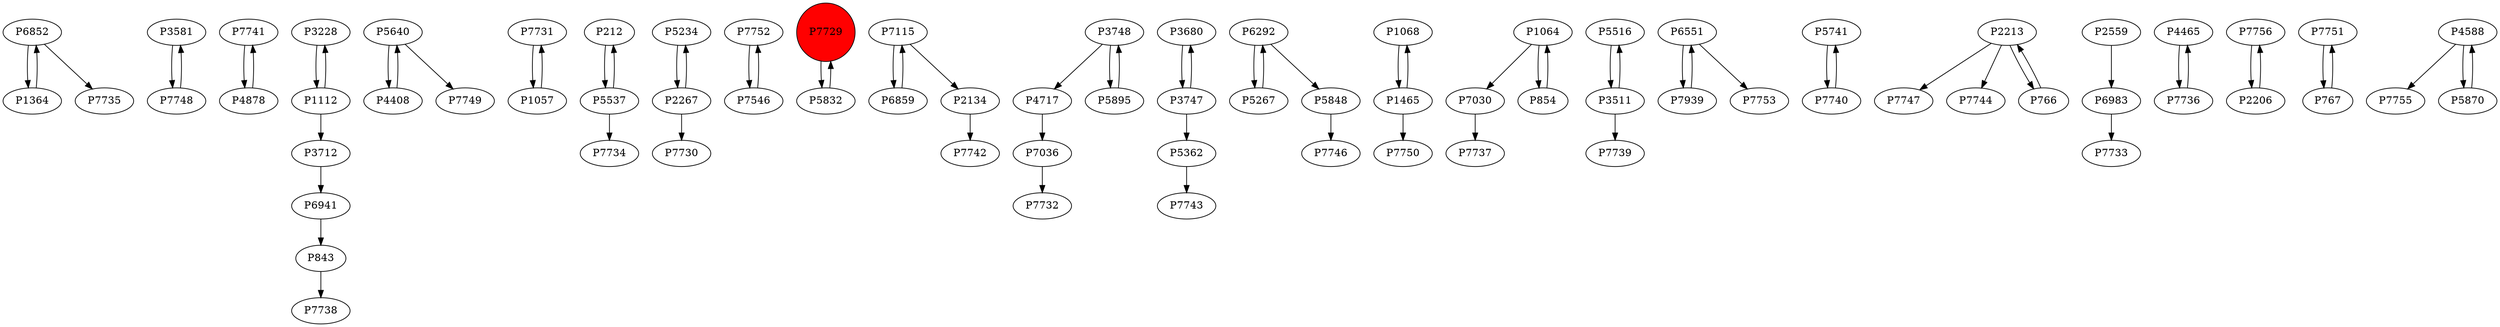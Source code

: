 digraph {
	P6852 -> P1364
	P3581 -> P7748
	P7741 -> P4878
	P3228 -> P1112
	P5640 -> P4408
	P7731 -> P1057
	P212 -> P5537
	P5537 -> P7734
	P4878 -> P7741
	P5234 -> P2267
	P7752 -> P7546
	P7729 -> P5832
	P7546 -> P7752
	P2134 -> P7742
	P6941 -> P843
	P3748 -> P4717
	P3748 -> P5895
	P3680 -> P3747
	P6859 -> P7115
	P6292 -> P5267
	P5832 -> P7729
	P7115 -> P2134
	P1068 -> P1465
	P7030 -> P7737
	P1112 -> P3228
	P1364 -> P6852
	P5537 -> P212
	P5516 -> P3511
	P843 -> P7738
	P6551 -> P7939
	P2267 -> P5234
	P2267 -> P7730
	P5741 -> P7740
	P7115 -> P6859
	P1057 -> P7731
	P2213 -> P7747
	P7748 -> P3581
	P2559 -> P6983
	P5267 -> P6292
	P6983 -> P7733
	P5362 -> P7743
	P4465 -> P7736
	P5640 -> P7749
	P6551 -> P7753
	P7756 -> P2206
	P5895 -> P3748
	P1112 -> P3712
	P7751 -> P767
	P7939 -> P6551
	P7736 -> P4465
	P767 -> P7751
	P7036 -> P7732
	P3511 -> P7739
	P6852 -> P7735
	P4588 -> P7755
	P3511 -> P5516
	P5848 -> P7746
	P2213 -> P7744
	P3747 -> P5362
	P1064 -> P854
	P2206 -> P7756
	P3747 -> P3680
	P4408 -> P5640
	P854 -> P1064
	P4717 -> P7036
	P7740 -> P5741
	P1465 -> P1068
	P766 -> P2213
	P6292 -> P5848
	P4588 -> P5870
	P3712 -> P6941
	P1064 -> P7030
	P2213 -> P766
	P5870 -> P4588
	P1465 -> P7750
	P7729 [shape=circle]
	P7729 [style=filled]
	P7729 [fillcolor=red]
}